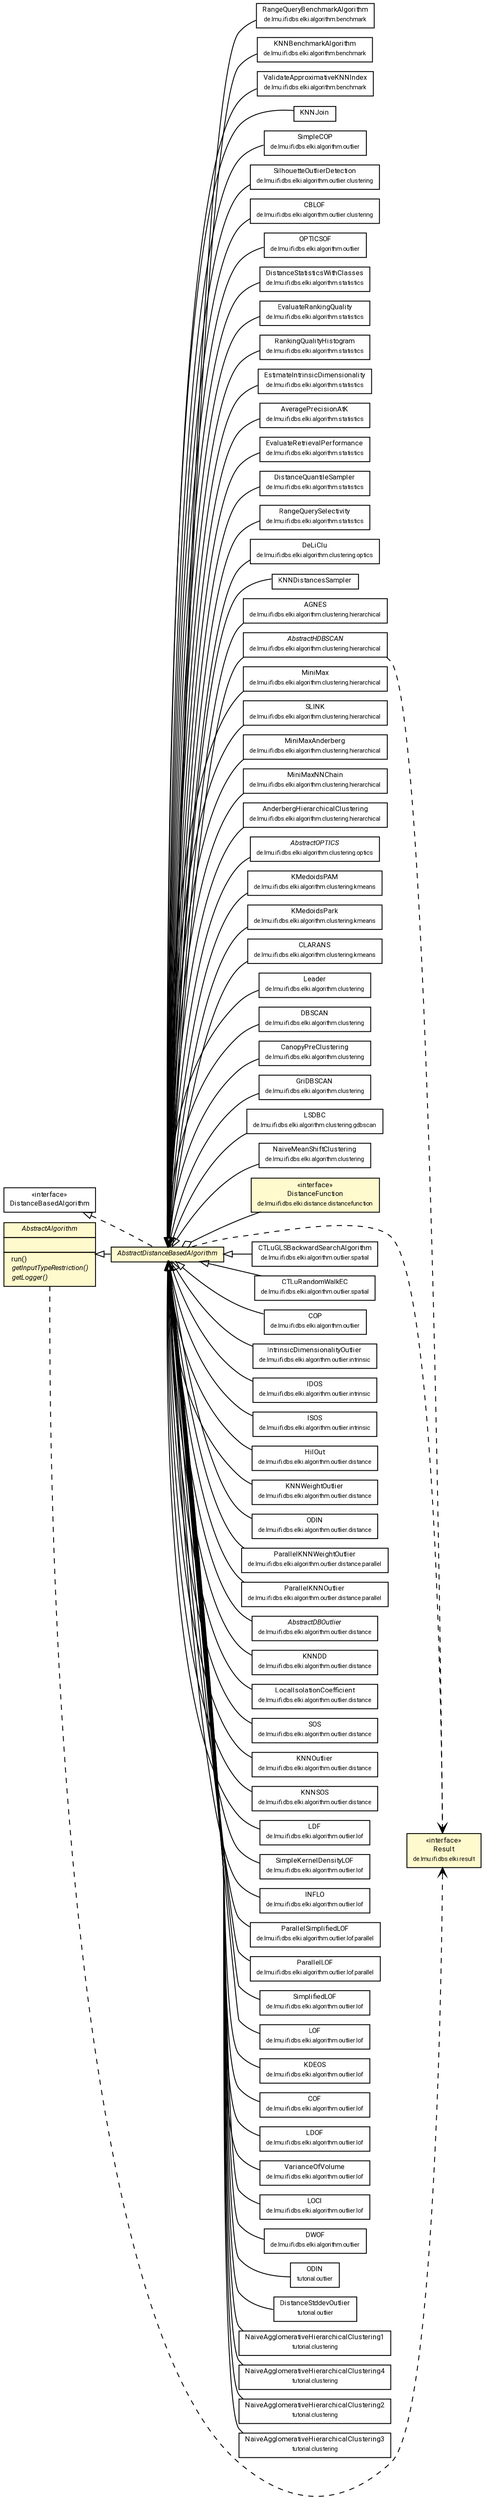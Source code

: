 #!/usr/local/bin/dot
#
# Class diagram 
# Generated by UMLGraph version R5_7_2-60-g0e99a6 (http://www.spinellis.gr/umlgraph/)
#

digraph G {
	graph [fontnames="svg"]
	edge [fontname="Roboto",fontsize=7,labelfontname="Roboto",labelfontsize=7,color="black"];
	node [fontname="Roboto",fontcolor="black",fontsize=8,shape=plaintext,margin=0,width=0,height=0];
	nodesep=0.15;
	ranksep=0.25;
	rankdir=LR;
	// de.lmu.ifi.dbs.elki.algorithm.benchmark.RangeQueryBenchmarkAlgorithm<O extends de.lmu.ifi.dbs.elki.data.NumberVector>
	c984177 [label=<<table title="de.lmu.ifi.dbs.elki.algorithm.benchmark.RangeQueryBenchmarkAlgorithm" border="0" cellborder="1" cellspacing="0" cellpadding="2" href="benchmark/RangeQueryBenchmarkAlgorithm.html" target="_parent">
		<tr><td><table border="0" cellspacing="0" cellpadding="1">
		<tr><td align="center" balign="center"> <font face="Roboto">RangeQueryBenchmarkAlgorithm</font> </td></tr>
		<tr><td align="center" balign="center"> <font face="Roboto" point-size="7.0">de.lmu.ifi.dbs.elki.algorithm.benchmark</font> </td></tr>
		</table></td></tr>
		</table>>, URL="benchmark/RangeQueryBenchmarkAlgorithm.html"];
	// de.lmu.ifi.dbs.elki.algorithm.benchmark.KNNBenchmarkAlgorithm<O>
	c984179 [label=<<table title="de.lmu.ifi.dbs.elki.algorithm.benchmark.KNNBenchmarkAlgorithm" border="0" cellborder="1" cellspacing="0" cellpadding="2" href="benchmark/KNNBenchmarkAlgorithm.html" target="_parent">
		<tr><td><table border="0" cellspacing="0" cellpadding="1">
		<tr><td align="center" balign="center"> <font face="Roboto">KNNBenchmarkAlgorithm</font> </td></tr>
		<tr><td align="center" balign="center"> <font face="Roboto" point-size="7.0">de.lmu.ifi.dbs.elki.algorithm.benchmark</font> </td></tr>
		</table></td></tr>
		</table>>, URL="benchmark/KNNBenchmarkAlgorithm.html"];
	// de.lmu.ifi.dbs.elki.algorithm.benchmark.ValidateApproximativeKNNIndex<O>
	c984181 [label=<<table title="de.lmu.ifi.dbs.elki.algorithm.benchmark.ValidateApproximativeKNNIndex" border="0" cellborder="1" cellspacing="0" cellpadding="2" href="benchmark/ValidateApproximativeKNNIndex.html" target="_parent">
		<tr><td><table border="0" cellspacing="0" cellpadding="1">
		<tr><td align="center" balign="center"> <font face="Roboto">ValidateApproximativeKNNIndex</font> </td></tr>
		<tr><td align="center" balign="center"> <font face="Roboto" point-size="7.0">de.lmu.ifi.dbs.elki.algorithm.benchmark</font> </td></tr>
		</table></td></tr>
		</table>>, URL="benchmark/ValidateApproximativeKNNIndex.html"];
	// de.lmu.ifi.dbs.elki.algorithm.KNNJoin<V extends de.lmu.ifi.dbs.elki.data.NumberVector, N extends de.lmu.ifi.dbs.elki.index.tree.spatial.SpatialNode<N, E>, E extends de.lmu.ifi.dbs.elki.index.tree.spatial.SpatialEntry>
	c984183 [label=<<table title="de.lmu.ifi.dbs.elki.algorithm.KNNJoin" border="0" cellborder="1" cellspacing="0" cellpadding="2" href="KNNJoin.html" target="_parent">
		<tr><td><table border="0" cellspacing="0" cellpadding="1">
		<tr><td align="center" balign="center"> <font face="Roboto">KNNJoin</font> </td></tr>
		</table></td></tr>
		</table>>, URL="KNNJoin.html"];
	// de.lmu.ifi.dbs.elki.algorithm.outlier.SimpleCOP<V extends de.lmu.ifi.dbs.elki.data.NumberVector>
	c984186 [label=<<table title="de.lmu.ifi.dbs.elki.algorithm.outlier.SimpleCOP" border="0" cellborder="1" cellspacing="0" cellpadding="2" href="outlier/SimpleCOP.html" target="_parent">
		<tr><td><table border="0" cellspacing="0" cellpadding="1">
		<tr><td align="center" balign="center"> <font face="Roboto">SimpleCOP</font> </td></tr>
		<tr><td align="center" balign="center"> <font face="Roboto" point-size="7.0">de.lmu.ifi.dbs.elki.algorithm.outlier</font> </td></tr>
		</table></td></tr>
		</table>>, URL="outlier/SimpleCOP.html"];
	// de.lmu.ifi.dbs.elki.algorithm.outlier.clustering.SilhouetteOutlierDetection<O>
	c984190 [label=<<table title="de.lmu.ifi.dbs.elki.algorithm.outlier.clustering.SilhouetteOutlierDetection" border="0" cellborder="1" cellspacing="0" cellpadding="2" href="outlier/clustering/SilhouetteOutlierDetection.html" target="_parent">
		<tr><td><table border="0" cellspacing="0" cellpadding="1">
		<tr><td align="center" balign="center"> <font face="Roboto">SilhouetteOutlierDetection</font> </td></tr>
		<tr><td align="center" balign="center"> <font face="Roboto" point-size="7.0">de.lmu.ifi.dbs.elki.algorithm.outlier.clustering</font> </td></tr>
		</table></td></tr>
		</table>>, URL="outlier/clustering/SilhouetteOutlierDetection.html"];
	// de.lmu.ifi.dbs.elki.algorithm.outlier.clustering.CBLOF<O extends de.lmu.ifi.dbs.elki.data.NumberVector>
	c984192 [label=<<table title="de.lmu.ifi.dbs.elki.algorithm.outlier.clustering.CBLOF" border="0" cellborder="1" cellspacing="0" cellpadding="2" href="outlier/clustering/CBLOF.html" target="_parent">
		<tr><td><table border="0" cellspacing="0" cellpadding="1">
		<tr><td align="center" balign="center"> <font face="Roboto">CBLOF</font> </td></tr>
		<tr><td align="center" balign="center"> <font face="Roboto" point-size="7.0">de.lmu.ifi.dbs.elki.algorithm.outlier.clustering</font> </td></tr>
		</table></td></tr>
		</table>>, URL="outlier/clustering/CBLOF.html"];
	// de.lmu.ifi.dbs.elki.algorithm.outlier.OPTICSOF<O>
	c984198 [label=<<table title="de.lmu.ifi.dbs.elki.algorithm.outlier.OPTICSOF" border="0" cellborder="1" cellspacing="0" cellpadding="2" href="outlier/OPTICSOF.html" target="_parent">
		<tr><td><table border="0" cellspacing="0" cellpadding="1">
		<tr><td align="center" balign="center"> <font face="Roboto">OPTICSOF</font> </td></tr>
		<tr><td align="center" balign="center"> <font face="Roboto" point-size="7.0">de.lmu.ifi.dbs.elki.algorithm.outlier</font> </td></tr>
		</table></td></tr>
		</table>>, URL="outlier/OPTICSOF.html"];
	// de.lmu.ifi.dbs.elki.algorithm.statistics.DistanceStatisticsWithClasses<O>
	c984200 [label=<<table title="de.lmu.ifi.dbs.elki.algorithm.statistics.DistanceStatisticsWithClasses" border="0" cellborder="1" cellspacing="0" cellpadding="2" href="statistics/DistanceStatisticsWithClasses.html" target="_parent">
		<tr><td><table border="0" cellspacing="0" cellpadding="1">
		<tr><td align="center" balign="center"> <font face="Roboto">DistanceStatisticsWithClasses</font> </td></tr>
		<tr><td align="center" balign="center"> <font face="Roboto" point-size="7.0">de.lmu.ifi.dbs.elki.algorithm.statistics</font> </td></tr>
		</table></td></tr>
		</table>>, URL="statistics/DistanceStatisticsWithClasses.html"];
	// de.lmu.ifi.dbs.elki.algorithm.statistics.EvaluateRankingQuality<V extends de.lmu.ifi.dbs.elki.data.NumberVector>
	c984203 [label=<<table title="de.lmu.ifi.dbs.elki.algorithm.statistics.EvaluateRankingQuality" border="0" cellborder="1" cellspacing="0" cellpadding="2" href="statistics/EvaluateRankingQuality.html" target="_parent">
		<tr><td><table border="0" cellspacing="0" cellpadding="1">
		<tr><td align="center" balign="center"> <font face="Roboto">EvaluateRankingQuality</font> </td></tr>
		<tr><td align="center" balign="center"> <font face="Roboto" point-size="7.0">de.lmu.ifi.dbs.elki.algorithm.statistics</font> </td></tr>
		</table></td></tr>
		</table>>, URL="statistics/EvaluateRankingQuality.html"];
	// de.lmu.ifi.dbs.elki.algorithm.statistics.RankingQualityHistogram<O>
	c984205 [label=<<table title="de.lmu.ifi.dbs.elki.algorithm.statistics.RankingQualityHistogram" border="0" cellborder="1" cellspacing="0" cellpadding="2" href="statistics/RankingQualityHistogram.html" target="_parent">
		<tr><td><table border="0" cellspacing="0" cellpadding="1">
		<tr><td align="center" balign="center"> <font face="Roboto">RankingQualityHistogram</font> </td></tr>
		<tr><td align="center" balign="center"> <font face="Roboto" point-size="7.0">de.lmu.ifi.dbs.elki.algorithm.statistics</font> </td></tr>
		</table></td></tr>
		</table>>, URL="statistics/RankingQualityHistogram.html"];
	// de.lmu.ifi.dbs.elki.algorithm.statistics.EstimateIntrinsicDimensionality<O>
	c984209 [label=<<table title="de.lmu.ifi.dbs.elki.algorithm.statistics.EstimateIntrinsicDimensionality" border="0" cellborder="1" cellspacing="0" cellpadding="2" href="statistics/EstimateIntrinsicDimensionality.html" target="_parent">
		<tr><td><table border="0" cellspacing="0" cellpadding="1">
		<tr><td align="center" balign="center"> <font face="Roboto">EstimateIntrinsicDimensionality</font> </td></tr>
		<tr><td align="center" balign="center"> <font face="Roboto" point-size="7.0">de.lmu.ifi.dbs.elki.algorithm.statistics</font> </td></tr>
		</table></td></tr>
		</table>>, URL="statistics/EstimateIntrinsicDimensionality.html"];
	// de.lmu.ifi.dbs.elki.algorithm.statistics.AveragePrecisionAtK<O>
	c984211 [label=<<table title="de.lmu.ifi.dbs.elki.algorithm.statistics.AveragePrecisionAtK" border="0" cellborder="1" cellspacing="0" cellpadding="2" href="statistics/AveragePrecisionAtK.html" target="_parent">
		<tr><td><table border="0" cellspacing="0" cellpadding="1">
		<tr><td align="center" balign="center"> <font face="Roboto">AveragePrecisionAtK</font> </td></tr>
		<tr><td align="center" balign="center"> <font face="Roboto" point-size="7.0">de.lmu.ifi.dbs.elki.algorithm.statistics</font> </td></tr>
		</table></td></tr>
		</table>>, URL="statistics/AveragePrecisionAtK.html"];
	// de.lmu.ifi.dbs.elki.algorithm.statistics.EvaluateRetrievalPerformance<O>
	c984215 [label=<<table title="de.lmu.ifi.dbs.elki.algorithm.statistics.EvaluateRetrievalPerformance" border="0" cellborder="1" cellspacing="0" cellpadding="2" href="statistics/EvaluateRetrievalPerformance.html" target="_parent">
		<tr><td><table border="0" cellspacing="0" cellpadding="1">
		<tr><td align="center" balign="center"> <font face="Roboto">EvaluateRetrievalPerformance</font> </td></tr>
		<tr><td align="center" balign="center"> <font face="Roboto" point-size="7.0">de.lmu.ifi.dbs.elki.algorithm.statistics</font> </td></tr>
		</table></td></tr>
		</table>>, URL="statistics/EvaluateRetrievalPerformance.html"];
	// de.lmu.ifi.dbs.elki.algorithm.statistics.DistanceQuantileSampler<O>
	c984219 [label=<<table title="de.lmu.ifi.dbs.elki.algorithm.statistics.DistanceQuantileSampler" border="0" cellborder="1" cellspacing="0" cellpadding="2" href="statistics/DistanceQuantileSampler.html" target="_parent">
		<tr><td><table border="0" cellspacing="0" cellpadding="1">
		<tr><td align="center" balign="center"> <font face="Roboto">DistanceQuantileSampler</font> </td></tr>
		<tr><td align="center" balign="center"> <font face="Roboto" point-size="7.0">de.lmu.ifi.dbs.elki.algorithm.statistics</font> </td></tr>
		</table></td></tr>
		</table>>, URL="statistics/DistanceQuantileSampler.html"];
	// de.lmu.ifi.dbs.elki.algorithm.statistics.RangeQuerySelectivity<V extends de.lmu.ifi.dbs.elki.data.NumberVector>
	c984221 [label=<<table title="de.lmu.ifi.dbs.elki.algorithm.statistics.RangeQuerySelectivity" border="0" cellborder="1" cellspacing="0" cellpadding="2" href="statistics/RangeQuerySelectivity.html" target="_parent">
		<tr><td><table border="0" cellspacing="0" cellpadding="1">
		<tr><td align="center" balign="center"> <font face="Roboto">RangeQuerySelectivity</font> </td></tr>
		<tr><td align="center" balign="center"> <font face="Roboto" point-size="7.0">de.lmu.ifi.dbs.elki.algorithm.statistics</font> </td></tr>
		</table></td></tr>
		</table>>, URL="statistics/RangeQuerySelectivity.html"];
	// de.lmu.ifi.dbs.elki.algorithm.clustering.optics.DeLiClu<V extends de.lmu.ifi.dbs.elki.data.NumberVector>
	c984229 [label=<<table title="de.lmu.ifi.dbs.elki.algorithm.clustering.optics.DeLiClu" border="0" cellborder="1" cellspacing="0" cellpadding="2" href="clustering/optics/DeLiClu.html" target="_parent">
		<tr><td><table border="0" cellspacing="0" cellpadding="1">
		<tr><td align="center" balign="center"> <font face="Roboto">DeLiClu</font> </td></tr>
		<tr><td align="center" balign="center"> <font face="Roboto" point-size="7.0">de.lmu.ifi.dbs.elki.algorithm.clustering.optics</font> </td></tr>
		</table></td></tr>
		</table>>, URL="clustering/optics/DeLiClu.html"];
	// de.lmu.ifi.dbs.elki.algorithm.KNNDistancesSampler<O>
	c984237 [label=<<table title="de.lmu.ifi.dbs.elki.algorithm.KNNDistancesSampler" border="0" cellborder="1" cellspacing="0" cellpadding="2" href="KNNDistancesSampler.html" target="_parent">
		<tr><td><table border="0" cellspacing="0" cellpadding="1">
		<tr><td align="center" balign="center"> <font face="Roboto">KNNDistancesSampler</font> </td></tr>
		</table></td></tr>
		</table>>, URL="KNNDistancesSampler.html"];
	// de.lmu.ifi.dbs.elki.algorithm.clustering.hierarchical.AGNES<O>
	c984688 [label=<<table title="de.lmu.ifi.dbs.elki.algorithm.clustering.hierarchical.AGNES" border="0" cellborder="1" cellspacing="0" cellpadding="2" href="clustering/hierarchical/AGNES.html" target="_parent">
		<tr><td><table border="0" cellspacing="0" cellpadding="1">
		<tr><td align="center" balign="center"> <font face="Roboto">AGNES</font> </td></tr>
		<tr><td align="center" balign="center"> <font face="Roboto" point-size="7.0">de.lmu.ifi.dbs.elki.algorithm.clustering.hierarchical</font> </td></tr>
		</table></td></tr>
		</table>>, URL="clustering/hierarchical/AGNES.html"];
	// de.lmu.ifi.dbs.elki.algorithm.clustering.hierarchical.AbstractHDBSCAN<O, R extends de.lmu.ifi.dbs.elki.result.Result>
	c984719 [label=<<table title="de.lmu.ifi.dbs.elki.algorithm.clustering.hierarchical.AbstractHDBSCAN" border="0" cellborder="1" cellspacing="0" cellpadding="2" href="clustering/hierarchical/AbstractHDBSCAN.html" target="_parent">
		<tr><td><table border="0" cellspacing="0" cellpadding="1">
		<tr><td align="center" balign="center"> <font face="Roboto"><i>AbstractHDBSCAN</i></font> </td></tr>
		<tr><td align="center" balign="center"> <font face="Roboto" point-size="7.0">de.lmu.ifi.dbs.elki.algorithm.clustering.hierarchical</font> </td></tr>
		</table></td></tr>
		</table>>, URL="clustering/hierarchical/AbstractHDBSCAN.html"];
	// de.lmu.ifi.dbs.elki.algorithm.clustering.hierarchical.MiniMax<O>
	c984725 [label=<<table title="de.lmu.ifi.dbs.elki.algorithm.clustering.hierarchical.MiniMax" border="0" cellborder="1" cellspacing="0" cellpadding="2" href="clustering/hierarchical/MiniMax.html" target="_parent">
		<tr><td><table border="0" cellspacing="0" cellpadding="1">
		<tr><td align="center" balign="center"> <font face="Roboto">MiniMax</font> </td></tr>
		<tr><td align="center" balign="center"> <font face="Roboto" point-size="7.0">de.lmu.ifi.dbs.elki.algorithm.clustering.hierarchical</font> </td></tr>
		</table></td></tr>
		</table>>, URL="clustering/hierarchical/MiniMax.html"];
	// de.lmu.ifi.dbs.elki.algorithm.clustering.hierarchical.SLINK<O>
	c984727 [label=<<table title="de.lmu.ifi.dbs.elki.algorithm.clustering.hierarchical.SLINK" border="0" cellborder="1" cellspacing="0" cellpadding="2" href="clustering/hierarchical/SLINK.html" target="_parent">
		<tr><td><table border="0" cellspacing="0" cellpadding="1">
		<tr><td align="center" balign="center"> <font face="Roboto">SLINK</font> </td></tr>
		<tr><td align="center" balign="center"> <font face="Roboto" point-size="7.0">de.lmu.ifi.dbs.elki.algorithm.clustering.hierarchical</font> </td></tr>
		</table></td></tr>
		</table>>, URL="clustering/hierarchical/SLINK.html"];
	// de.lmu.ifi.dbs.elki.algorithm.clustering.hierarchical.MiniMaxAnderberg<O>
	c984748 [label=<<table title="de.lmu.ifi.dbs.elki.algorithm.clustering.hierarchical.MiniMaxAnderberg" border="0" cellborder="1" cellspacing="0" cellpadding="2" href="clustering/hierarchical/MiniMaxAnderberg.html" target="_parent">
		<tr><td><table border="0" cellspacing="0" cellpadding="1">
		<tr><td align="center" balign="center"> <font face="Roboto">MiniMaxAnderberg</font> </td></tr>
		<tr><td align="center" balign="center"> <font face="Roboto" point-size="7.0">de.lmu.ifi.dbs.elki.algorithm.clustering.hierarchical</font> </td></tr>
		</table></td></tr>
		</table>>, URL="clustering/hierarchical/MiniMaxAnderberg.html"];
	// de.lmu.ifi.dbs.elki.algorithm.clustering.hierarchical.MiniMaxNNChain<O>
	c984750 [label=<<table title="de.lmu.ifi.dbs.elki.algorithm.clustering.hierarchical.MiniMaxNNChain" border="0" cellborder="1" cellspacing="0" cellpadding="2" href="clustering/hierarchical/MiniMaxNNChain.html" target="_parent">
		<tr><td><table border="0" cellspacing="0" cellpadding="1">
		<tr><td align="center" balign="center"> <font face="Roboto">MiniMaxNNChain</font> </td></tr>
		<tr><td align="center" balign="center"> <font face="Roboto" point-size="7.0">de.lmu.ifi.dbs.elki.algorithm.clustering.hierarchical</font> </td></tr>
		</table></td></tr>
		</table>>, URL="clustering/hierarchical/MiniMaxNNChain.html"];
	// de.lmu.ifi.dbs.elki.algorithm.clustering.hierarchical.AnderbergHierarchicalClustering<O>
	c984753 [label=<<table title="de.lmu.ifi.dbs.elki.algorithm.clustering.hierarchical.AnderbergHierarchicalClustering" border="0" cellborder="1" cellspacing="0" cellpadding="2" href="clustering/hierarchical/AnderbergHierarchicalClustering.html" target="_parent">
		<tr><td><table border="0" cellspacing="0" cellpadding="1">
		<tr><td align="center" balign="center"> <font face="Roboto">AnderbergHierarchicalClustering</font> </td></tr>
		<tr><td align="center" balign="center"> <font face="Roboto" point-size="7.0">de.lmu.ifi.dbs.elki.algorithm.clustering.hierarchical</font> </td></tr>
		</table></td></tr>
		</table>>, URL="clustering/hierarchical/AnderbergHierarchicalClustering.html"];
	// de.lmu.ifi.dbs.elki.algorithm.clustering.optics.AbstractOPTICS<O>
	c984811 [label=<<table title="de.lmu.ifi.dbs.elki.algorithm.clustering.optics.AbstractOPTICS" border="0" cellborder="1" cellspacing="0" cellpadding="2" href="clustering/optics/AbstractOPTICS.html" target="_parent">
		<tr><td><table border="0" cellspacing="0" cellpadding="1">
		<tr><td align="center" balign="center"> <font face="Roboto"><i>AbstractOPTICS</i></font> </td></tr>
		<tr><td align="center" balign="center"> <font face="Roboto" point-size="7.0">de.lmu.ifi.dbs.elki.algorithm.clustering.optics</font> </td></tr>
		</table></td></tr>
		</table>>, URL="clustering/optics/AbstractOPTICS.html"];
	// de.lmu.ifi.dbs.elki.algorithm.clustering.kmeans.KMedoidsPAM<V>
	c984907 [label=<<table title="de.lmu.ifi.dbs.elki.algorithm.clustering.kmeans.KMedoidsPAM" border="0" cellborder="1" cellspacing="0" cellpadding="2" href="clustering/kmeans/KMedoidsPAM.html" target="_parent">
		<tr><td><table border="0" cellspacing="0" cellpadding="1">
		<tr><td align="center" balign="center"> <font face="Roboto">KMedoidsPAM</font> </td></tr>
		<tr><td align="center" balign="center"> <font face="Roboto" point-size="7.0">de.lmu.ifi.dbs.elki.algorithm.clustering.kmeans</font> </td></tr>
		</table></td></tr>
		</table>>, URL="clustering/kmeans/KMedoidsPAM.html"];
	// de.lmu.ifi.dbs.elki.algorithm.clustering.kmeans.KMedoidsPark<V>
	c984913 [label=<<table title="de.lmu.ifi.dbs.elki.algorithm.clustering.kmeans.KMedoidsPark" border="0" cellborder="1" cellspacing="0" cellpadding="2" href="clustering/kmeans/KMedoidsPark.html" target="_parent">
		<tr><td><table border="0" cellspacing="0" cellpadding="1">
		<tr><td align="center" balign="center"> <font face="Roboto">KMedoidsPark</font> </td></tr>
		<tr><td align="center" balign="center"> <font face="Roboto" point-size="7.0">de.lmu.ifi.dbs.elki.algorithm.clustering.kmeans</font> </td></tr>
		</table></td></tr>
		</table>>, URL="clustering/kmeans/KMedoidsPark.html"];
	// de.lmu.ifi.dbs.elki.algorithm.clustering.kmeans.CLARANS<V>
	c984931 [label=<<table title="de.lmu.ifi.dbs.elki.algorithm.clustering.kmeans.CLARANS" border="0" cellborder="1" cellspacing="0" cellpadding="2" href="clustering/kmeans/CLARANS.html" target="_parent">
		<tr><td><table border="0" cellspacing="0" cellpadding="1">
		<tr><td align="center" balign="center"> <font face="Roboto">CLARANS</font> </td></tr>
		<tr><td align="center" balign="center"> <font face="Roboto" point-size="7.0">de.lmu.ifi.dbs.elki.algorithm.clustering.kmeans</font> </td></tr>
		</table></td></tr>
		</table>>, URL="clustering/kmeans/CLARANS.html"];
	// de.lmu.ifi.dbs.elki.algorithm.clustering.Leader<O>
	c984939 [label=<<table title="de.lmu.ifi.dbs.elki.algorithm.clustering.Leader" border="0" cellborder="1" cellspacing="0" cellpadding="2" href="clustering/Leader.html" target="_parent">
		<tr><td><table border="0" cellspacing="0" cellpadding="1">
		<tr><td align="center" balign="center"> <font face="Roboto">Leader</font> </td></tr>
		<tr><td align="center" balign="center"> <font face="Roboto" point-size="7.0">de.lmu.ifi.dbs.elki.algorithm.clustering</font> </td></tr>
		</table></td></tr>
		</table>>, URL="clustering/Leader.html"];
	// de.lmu.ifi.dbs.elki.algorithm.clustering.DBSCAN<O>
	c984953 [label=<<table title="de.lmu.ifi.dbs.elki.algorithm.clustering.DBSCAN" border="0" cellborder="1" cellspacing="0" cellpadding="2" href="clustering/DBSCAN.html" target="_parent">
		<tr><td><table border="0" cellspacing="0" cellpadding="1">
		<tr><td align="center" balign="center"> <font face="Roboto">DBSCAN</font> </td></tr>
		<tr><td align="center" balign="center"> <font face="Roboto" point-size="7.0">de.lmu.ifi.dbs.elki.algorithm.clustering</font> </td></tr>
		</table></td></tr>
		</table>>, URL="clustering/DBSCAN.html"];
	// de.lmu.ifi.dbs.elki.algorithm.clustering.CanopyPreClustering<O>
	c984955 [label=<<table title="de.lmu.ifi.dbs.elki.algorithm.clustering.CanopyPreClustering" border="0" cellborder="1" cellspacing="0" cellpadding="2" href="clustering/CanopyPreClustering.html" target="_parent">
		<tr><td><table border="0" cellspacing="0" cellpadding="1">
		<tr><td align="center" balign="center"> <font face="Roboto">CanopyPreClustering</font> </td></tr>
		<tr><td align="center" balign="center"> <font face="Roboto" point-size="7.0">de.lmu.ifi.dbs.elki.algorithm.clustering</font> </td></tr>
		</table></td></tr>
		</table>>, URL="clustering/CanopyPreClustering.html"];
	// de.lmu.ifi.dbs.elki.algorithm.clustering.GriDBSCAN<V extends de.lmu.ifi.dbs.elki.data.NumberVector>
	c984961 [label=<<table title="de.lmu.ifi.dbs.elki.algorithm.clustering.GriDBSCAN" border="0" cellborder="1" cellspacing="0" cellpadding="2" href="clustering/GriDBSCAN.html" target="_parent">
		<tr><td><table border="0" cellspacing="0" cellpadding="1">
		<tr><td align="center" balign="center"> <font face="Roboto">GriDBSCAN</font> </td></tr>
		<tr><td align="center" balign="center"> <font face="Roboto" point-size="7.0">de.lmu.ifi.dbs.elki.algorithm.clustering</font> </td></tr>
		</table></td></tr>
		</table>>, URL="clustering/GriDBSCAN.html"];
	// de.lmu.ifi.dbs.elki.algorithm.clustering.gdbscan.LSDBC<O extends de.lmu.ifi.dbs.elki.data.NumberVector>
	c985002 [label=<<table title="de.lmu.ifi.dbs.elki.algorithm.clustering.gdbscan.LSDBC" border="0" cellborder="1" cellspacing="0" cellpadding="2" href="clustering/gdbscan/LSDBC.html" target="_parent">
		<tr><td><table border="0" cellspacing="0" cellpadding="1">
		<tr><td align="center" balign="center"> <font face="Roboto">LSDBC</font> </td></tr>
		<tr><td align="center" balign="center"> <font face="Roboto" point-size="7.0">de.lmu.ifi.dbs.elki.algorithm.clustering.gdbscan</font> </td></tr>
		</table></td></tr>
		</table>>, URL="clustering/gdbscan/LSDBC.html"];
	// de.lmu.ifi.dbs.elki.algorithm.clustering.NaiveMeanShiftClustering<V extends de.lmu.ifi.dbs.elki.data.NumberVector>
	c985041 [label=<<table title="de.lmu.ifi.dbs.elki.algorithm.clustering.NaiveMeanShiftClustering" border="0" cellborder="1" cellspacing="0" cellpadding="2" href="clustering/NaiveMeanShiftClustering.html" target="_parent">
		<tr><td><table border="0" cellspacing="0" cellpadding="1">
		<tr><td align="center" balign="center"> <font face="Roboto">NaiveMeanShiftClustering</font> </td></tr>
		<tr><td align="center" balign="center"> <font face="Roboto" point-size="7.0">de.lmu.ifi.dbs.elki.algorithm.clustering</font> </td></tr>
		</table></td></tr>
		</table>>, URL="clustering/NaiveMeanShiftClustering.html"];
	// de.lmu.ifi.dbs.elki.algorithm.AbstractDistanceBasedAlgorithm<O, R extends de.lmu.ifi.dbs.elki.result.Result>
	c985144 [label=<<table title="de.lmu.ifi.dbs.elki.algorithm.AbstractDistanceBasedAlgorithm" border="0" cellborder="1" cellspacing="0" cellpadding="2" bgcolor="lemonChiffon" href="AbstractDistanceBasedAlgorithm.html" target="_parent">
		<tr><td><table border="0" cellspacing="0" cellpadding="1">
		<tr><td align="center" balign="center"> <font face="Roboto"><i>AbstractDistanceBasedAlgorithm</i></font> </td></tr>
		</table></td></tr>
		</table>>, URL="AbstractDistanceBasedAlgorithm.html"];
	// de.lmu.ifi.dbs.elki.distance.distancefunction.DistanceFunction<O>
	c985157 [label=<<table title="de.lmu.ifi.dbs.elki.distance.distancefunction.DistanceFunction" border="0" cellborder="1" cellspacing="0" cellpadding="2" bgcolor="LemonChiffon" href="../distance/distancefunction/DistanceFunction.html" target="_parent">
		<tr><td><table border="0" cellspacing="0" cellpadding="1">
		<tr><td align="center" balign="center"> &#171;interface&#187; </td></tr>
		<tr><td align="center" balign="center"> <font face="Roboto">DistanceFunction</font> </td></tr>
		<tr><td align="center" balign="center"> <font face="Roboto" point-size="7.0">de.lmu.ifi.dbs.elki.distance.distancefunction</font> </td></tr>
		</table></td></tr>
		</table>>, URL="../distance/distancefunction/DistanceFunction.html"];
	// de.lmu.ifi.dbs.elki.result.Result
	c985171 [label=<<table title="de.lmu.ifi.dbs.elki.result.Result" border="0" cellborder="1" cellspacing="0" cellpadding="2" bgcolor="LemonChiffon" href="../result/Result.html" target="_parent">
		<tr><td><table border="0" cellspacing="0" cellpadding="1">
		<tr><td align="center" balign="center"> &#171;interface&#187; </td></tr>
		<tr><td align="center" balign="center"> <font face="Roboto">Result</font> </td></tr>
		<tr><td align="center" balign="center"> <font face="Roboto" point-size="7.0">de.lmu.ifi.dbs.elki.result</font> </td></tr>
		</table></td></tr>
		</table>>, URL="../result/Result.html"];
	// de.lmu.ifi.dbs.elki.algorithm.AbstractAlgorithm<R extends de.lmu.ifi.dbs.elki.result.Result>
	c985241 [label=<<table title="de.lmu.ifi.dbs.elki.algorithm.AbstractAlgorithm" border="0" cellborder="1" cellspacing="0" cellpadding="2" bgcolor="LemonChiffon" href="AbstractAlgorithm.html" target="_parent">
		<tr><td><table border="0" cellspacing="0" cellpadding="1">
		<tr><td align="center" balign="center"> <font face="Roboto"><i>AbstractAlgorithm</i></font> </td></tr>
		</table></td></tr>
		<tr><td><table border="0" cellspacing="0" cellpadding="1">
		<tr><td align="left" balign="left">  </td></tr>
		</table></td></tr>
		<tr><td><table border="0" cellspacing="0" cellpadding="1">
		<tr><td align="left" balign="left">  run() </td></tr>
		<tr><td align="left" balign="left"> <i> getInputTypeRestriction()</i> </td></tr>
		<tr><td align="left" balign="left"> <i> getLogger()</i> </td></tr>
		</table></td></tr>
		</table>>, URL="AbstractAlgorithm.html"];
	// de.lmu.ifi.dbs.elki.algorithm.DistanceBasedAlgorithm<O>
	c985242 [label=<<table title="de.lmu.ifi.dbs.elki.algorithm.DistanceBasedAlgorithm" border="0" cellborder="1" cellspacing="0" cellpadding="2" href="DistanceBasedAlgorithm.html" target="_parent">
		<tr><td><table border="0" cellspacing="0" cellpadding="1">
		<tr><td align="center" balign="center"> &#171;interface&#187; </td></tr>
		<tr><td align="center" balign="center"> <font face="Roboto">DistanceBasedAlgorithm</font> </td></tr>
		</table></td></tr>
		</table>>, URL="DistanceBasedAlgorithm.html"];
	// de.lmu.ifi.dbs.elki.algorithm.outlier.spatial.CTLuGLSBackwardSearchAlgorithm<V extends de.lmu.ifi.dbs.elki.data.NumberVector>
	c987005 [label=<<table title="de.lmu.ifi.dbs.elki.algorithm.outlier.spatial.CTLuGLSBackwardSearchAlgorithm" border="0" cellborder="1" cellspacing="0" cellpadding="2" href="outlier/spatial/CTLuGLSBackwardSearchAlgorithm.html" target="_parent">
		<tr><td><table border="0" cellspacing="0" cellpadding="1">
		<tr><td align="center" balign="center"> <font face="Roboto">CTLuGLSBackwardSearchAlgorithm</font> </td></tr>
		<tr><td align="center" balign="center"> <font face="Roboto" point-size="7.0">de.lmu.ifi.dbs.elki.algorithm.outlier.spatial</font> </td></tr>
		</table></td></tr>
		</table>>, URL="outlier/spatial/CTLuGLSBackwardSearchAlgorithm.html"];
	// de.lmu.ifi.dbs.elki.algorithm.outlier.spatial.CTLuRandomWalkEC<P>
	c987017 [label=<<table title="de.lmu.ifi.dbs.elki.algorithm.outlier.spatial.CTLuRandomWalkEC" border="0" cellborder="1" cellspacing="0" cellpadding="2" href="outlier/spatial/CTLuRandomWalkEC.html" target="_parent">
		<tr><td><table border="0" cellspacing="0" cellpadding="1">
		<tr><td align="center" balign="center"> <font face="Roboto">CTLuRandomWalkEC</font> </td></tr>
		<tr><td align="center" balign="center"> <font face="Roboto" point-size="7.0">de.lmu.ifi.dbs.elki.algorithm.outlier.spatial</font> </td></tr>
		</table></td></tr>
		</table>>, URL="outlier/spatial/CTLuRandomWalkEC.html"];
	// de.lmu.ifi.dbs.elki.algorithm.outlier.COP<V extends de.lmu.ifi.dbs.elki.data.NumberVector>
	c987023 [label=<<table title="de.lmu.ifi.dbs.elki.algorithm.outlier.COP" border="0" cellborder="1" cellspacing="0" cellpadding="2" href="outlier/COP.html" target="_parent">
		<tr><td><table border="0" cellspacing="0" cellpadding="1">
		<tr><td align="center" balign="center"> <font face="Roboto">COP</font> </td></tr>
		<tr><td align="center" balign="center"> <font face="Roboto" point-size="7.0">de.lmu.ifi.dbs.elki.algorithm.outlier</font> </td></tr>
		</table></td></tr>
		</table>>, URL="outlier/COP.html"];
	// de.lmu.ifi.dbs.elki.algorithm.outlier.intrinsic.IntrinsicDimensionalityOutlier<O>
	c987027 [label=<<table title="de.lmu.ifi.dbs.elki.algorithm.outlier.intrinsic.IntrinsicDimensionalityOutlier" border="0" cellborder="1" cellspacing="0" cellpadding="2" href="outlier/intrinsic/IntrinsicDimensionalityOutlier.html" target="_parent">
		<tr><td><table border="0" cellspacing="0" cellpadding="1">
		<tr><td align="center" balign="center"> <font face="Roboto">IntrinsicDimensionalityOutlier</font> </td></tr>
		<tr><td align="center" balign="center"> <font face="Roboto" point-size="7.0">de.lmu.ifi.dbs.elki.algorithm.outlier.intrinsic</font> </td></tr>
		</table></td></tr>
		</table>>, URL="outlier/intrinsic/IntrinsicDimensionalityOutlier.html"];
	// de.lmu.ifi.dbs.elki.algorithm.outlier.intrinsic.IDOS<O>
	c987029 [label=<<table title="de.lmu.ifi.dbs.elki.algorithm.outlier.intrinsic.IDOS" border="0" cellborder="1" cellspacing="0" cellpadding="2" href="outlier/intrinsic/IDOS.html" target="_parent">
		<tr><td><table border="0" cellspacing="0" cellpadding="1">
		<tr><td align="center" balign="center"> <font face="Roboto">IDOS</font> </td></tr>
		<tr><td align="center" balign="center"> <font face="Roboto" point-size="7.0">de.lmu.ifi.dbs.elki.algorithm.outlier.intrinsic</font> </td></tr>
		</table></td></tr>
		</table>>, URL="outlier/intrinsic/IDOS.html"];
	// de.lmu.ifi.dbs.elki.algorithm.outlier.intrinsic.ISOS<O>
	c987031 [label=<<table title="de.lmu.ifi.dbs.elki.algorithm.outlier.intrinsic.ISOS" border="0" cellborder="1" cellspacing="0" cellpadding="2" href="outlier/intrinsic/ISOS.html" target="_parent">
		<tr><td><table border="0" cellspacing="0" cellpadding="1">
		<tr><td align="center" balign="center"> <font face="Roboto">ISOS</font> </td></tr>
		<tr><td align="center" balign="center"> <font face="Roboto" point-size="7.0">de.lmu.ifi.dbs.elki.algorithm.outlier.intrinsic</font> </td></tr>
		</table></td></tr>
		</table>>, URL="outlier/intrinsic/ISOS.html"];
	// de.lmu.ifi.dbs.elki.algorithm.outlier.distance.HilOut<O extends de.lmu.ifi.dbs.elki.data.NumberVector>
	c987033 [label=<<table title="de.lmu.ifi.dbs.elki.algorithm.outlier.distance.HilOut" border="0" cellborder="1" cellspacing="0" cellpadding="2" href="outlier/distance/HilOut.html" target="_parent">
		<tr><td><table border="0" cellspacing="0" cellpadding="1">
		<tr><td align="center" balign="center"> <font face="Roboto">HilOut</font> </td></tr>
		<tr><td align="center" balign="center"> <font face="Roboto" point-size="7.0">de.lmu.ifi.dbs.elki.algorithm.outlier.distance</font> </td></tr>
		</table></td></tr>
		</table>>, URL="outlier/distance/HilOut.html"];
	// de.lmu.ifi.dbs.elki.algorithm.outlier.distance.KNNWeightOutlier<O>
	c987038 [label=<<table title="de.lmu.ifi.dbs.elki.algorithm.outlier.distance.KNNWeightOutlier" border="0" cellborder="1" cellspacing="0" cellpadding="2" href="outlier/distance/KNNWeightOutlier.html" target="_parent">
		<tr><td><table border="0" cellspacing="0" cellpadding="1">
		<tr><td align="center" balign="center"> <font face="Roboto">KNNWeightOutlier</font> </td></tr>
		<tr><td align="center" balign="center"> <font face="Roboto" point-size="7.0">de.lmu.ifi.dbs.elki.algorithm.outlier.distance</font> </td></tr>
		</table></td></tr>
		</table>>, URL="outlier/distance/KNNWeightOutlier.html"];
	// de.lmu.ifi.dbs.elki.algorithm.outlier.distance.ODIN<O>
	c987042 [label=<<table title="de.lmu.ifi.dbs.elki.algorithm.outlier.distance.ODIN" border="0" cellborder="1" cellspacing="0" cellpadding="2" href="outlier/distance/ODIN.html" target="_parent">
		<tr><td><table border="0" cellspacing="0" cellpadding="1">
		<tr><td align="center" balign="center"> <font face="Roboto">ODIN</font> </td></tr>
		<tr><td align="center" balign="center"> <font face="Roboto" point-size="7.0">de.lmu.ifi.dbs.elki.algorithm.outlier.distance</font> </td></tr>
		</table></td></tr>
		</table>>, URL="outlier/distance/ODIN.html"];
	// de.lmu.ifi.dbs.elki.algorithm.outlier.distance.parallel.ParallelKNNWeightOutlier<O>
	c987044 [label=<<table title="de.lmu.ifi.dbs.elki.algorithm.outlier.distance.parallel.ParallelKNNWeightOutlier" border="0" cellborder="1" cellspacing="0" cellpadding="2" href="outlier/distance/parallel/ParallelKNNWeightOutlier.html" target="_parent">
		<tr><td><table border="0" cellspacing="0" cellpadding="1">
		<tr><td align="center" balign="center"> <font face="Roboto">ParallelKNNWeightOutlier</font> </td></tr>
		<tr><td align="center" balign="center"> <font face="Roboto" point-size="7.0">de.lmu.ifi.dbs.elki.algorithm.outlier.distance.parallel</font> </td></tr>
		</table></td></tr>
		</table>>, URL="outlier/distance/parallel/ParallelKNNWeightOutlier.html"];
	// de.lmu.ifi.dbs.elki.algorithm.outlier.distance.parallel.ParallelKNNOutlier<O>
	c987046 [label=<<table title="de.lmu.ifi.dbs.elki.algorithm.outlier.distance.parallel.ParallelKNNOutlier" border="0" cellborder="1" cellspacing="0" cellpadding="2" href="outlier/distance/parallel/ParallelKNNOutlier.html" target="_parent">
		<tr><td><table border="0" cellspacing="0" cellpadding="1">
		<tr><td align="center" balign="center"> <font face="Roboto">ParallelKNNOutlier</font> </td></tr>
		<tr><td align="center" balign="center"> <font face="Roboto" point-size="7.0">de.lmu.ifi.dbs.elki.algorithm.outlier.distance.parallel</font> </td></tr>
		</table></td></tr>
		</table>>, URL="outlier/distance/parallel/ParallelKNNOutlier.html"];
	// de.lmu.ifi.dbs.elki.algorithm.outlier.distance.AbstractDBOutlier<O>
	c987050 [label=<<table title="de.lmu.ifi.dbs.elki.algorithm.outlier.distance.AbstractDBOutlier" border="0" cellborder="1" cellspacing="0" cellpadding="2" href="outlier/distance/AbstractDBOutlier.html" target="_parent">
		<tr><td><table border="0" cellspacing="0" cellpadding="1">
		<tr><td align="center" balign="center"> <font face="Roboto"><i>AbstractDBOutlier</i></font> </td></tr>
		<tr><td align="center" balign="center"> <font face="Roboto" point-size="7.0">de.lmu.ifi.dbs.elki.algorithm.outlier.distance</font> </td></tr>
		</table></td></tr>
		</table>>, URL="outlier/distance/AbstractDBOutlier.html"];
	// de.lmu.ifi.dbs.elki.algorithm.outlier.distance.KNNDD<O>
	c987052 [label=<<table title="de.lmu.ifi.dbs.elki.algorithm.outlier.distance.KNNDD" border="0" cellborder="1" cellspacing="0" cellpadding="2" href="outlier/distance/KNNDD.html" target="_parent">
		<tr><td><table border="0" cellspacing="0" cellpadding="1">
		<tr><td align="center" balign="center"> <font face="Roboto">KNNDD</font> </td></tr>
		<tr><td align="center" balign="center"> <font face="Roboto" point-size="7.0">de.lmu.ifi.dbs.elki.algorithm.outlier.distance</font> </td></tr>
		</table></td></tr>
		</table>>, URL="outlier/distance/KNNDD.html"];
	// de.lmu.ifi.dbs.elki.algorithm.outlier.distance.LocalIsolationCoefficient<O>
	c987056 [label=<<table title="de.lmu.ifi.dbs.elki.algorithm.outlier.distance.LocalIsolationCoefficient" border="0" cellborder="1" cellspacing="0" cellpadding="2" href="outlier/distance/LocalIsolationCoefficient.html" target="_parent">
		<tr><td><table border="0" cellspacing="0" cellpadding="1">
		<tr><td align="center" balign="center"> <font face="Roboto">LocalIsolationCoefficient</font> </td></tr>
		<tr><td align="center" balign="center"> <font face="Roboto" point-size="7.0">de.lmu.ifi.dbs.elki.algorithm.outlier.distance</font> </td></tr>
		</table></td></tr>
		</table>>, URL="outlier/distance/LocalIsolationCoefficient.html"];
	// de.lmu.ifi.dbs.elki.algorithm.outlier.distance.SOS<O>
	c987058 [label=<<table title="de.lmu.ifi.dbs.elki.algorithm.outlier.distance.SOS" border="0" cellborder="1" cellspacing="0" cellpadding="2" href="outlier/distance/SOS.html" target="_parent">
		<tr><td><table border="0" cellspacing="0" cellpadding="1">
		<tr><td align="center" balign="center"> <font face="Roboto">SOS</font> </td></tr>
		<tr><td align="center" balign="center"> <font face="Roboto" point-size="7.0">de.lmu.ifi.dbs.elki.algorithm.outlier.distance</font> </td></tr>
		</table></td></tr>
		</table>>, URL="outlier/distance/SOS.html"];
	// de.lmu.ifi.dbs.elki.algorithm.outlier.distance.KNNOutlier<O>
	c987062 [label=<<table title="de.lmu.ifi.dbs.elki.algorithm.outlier.distance.KNNOutlier" border="0" cellborder="1" cellspacing="0" cellpadding="2" href="outlier/distance/KNNOutlier.html" target="_parent">
		<tr><td><table border="0" cellspacing="0" cellpadding="1">
		<tr><td align="center" balign="center"> <font face="Roboto">KNNOutlier</font> </td></tr>
		<tr><td align="center" balign="center"> <font face="Roboto" point-size="7.0">de.lmu.ifi.dbs.elki.algorithm.outlier.distance</font> </td></tr>
		</table></td></tr>
		</table>>, URL="outlier/distance/KNNOutlier.html"];
	// de.lmu.ifi.dbs.elki.algorithm.outlier.distance.KNNSOS<O>
	c987064 [label=<<table title="de.lmu.ifi.dbs.elki.algorithm.outlier.distance.KNNSOS" border="0" cellborder="1" cellspacing="0" cellpadding="2" href="outlier/distance/KNNSOS.html" target="_parent">
		<tr><td><table border="0" cellspacing="0" cellpadding="1">
		<tr><td align="center" balign="center"> <font face="Roboto">KNNSOS</font> </td></tr>
		<tr><td align="center" balign="center"> <font face="Roboto" point-size="7.0">de.lmu.ifi.dbs.elki.algorithm.outlier.distance</font> </td></tr>
		</table></td></tr>
		</table>>, URL="outlier/distance/KNNSOS.html"];
	// de.lmu.ifi.dbs.elki.algorithm.outlier.lof.LDF<O extends de.lmu.ifi.dbs.elki.data.NumberVector>
	c987100 [label=<<table title="de.lmu.ifi.dbs.elki.algorithm.outlier.lof.LDF" border="0" cellborder="1" cellspacing="0" cellpadding="2" href="outlier/lof/LDF.html" target="_parent">
		<tr><td><table border="0" cellspacing="0" cellpadding="1">
		<tr><td align="center" balign="center"> <font face="Roboto">LDF</font> </td></tr>
		<tr><td align="center" balign="center"> <font face="Roboto" point-size="7.0">de.lmu.ifi.dbs.elki.algorithm.outlier.lof</font> </td></tr>
		</table></td></tr>
		</table>>, URL="outlier/lof/LDF.html"];
	// de.lmu.ifi.dbs.elki.algorithm.outlier.lof.SimpleKernelDensityLOF<O extends de.lmu.ifi.dbs.elki.data.NumberVector>
	c987102 [label=<<table title="de.lmu.ifi.dbs.elki.algorithm.outlier.lof.SimpleKernelDensityLOF" border="0" cellborder="1" cellspacing="0" cellpadding="2" href="outlier/lof/SimpleKernelDensityLOF.html" target="_parent">
		<tr><td><table border="0" cellspacing="0" cellpadding="1">
		<tr><td align="center" balign="center"> <font face="Roboto">SimpleKernelDensityLOF</font> </td></tr>
		<tr><td align="center" balign="center"> <font face="Roboto" point-size="7.0">de.lmu.ifi.dbs.elki.algorithm.outlier.lof</font> </td></tr>
		</table></td></tr>
		</table>>, URL="outlier/lof/SimpleKernelDensityLOF.html"];
	// de.lmu.ifi.dbs.elki.algorithm.outlier.lof.INFLO<O>
	c987104 [label=<<table title="de.lmu.ifi.dbs.elki.algorithm.outlier.lof.INFLO" border="0" cellborder="1" cellspacing="0" cellpadding="2" href="outlier/lof/INFLO.html" target="_parent">
		<tr><td><table border="0" cellspacing="0" cellpadding="1">
		<tr><td align="center" balign="center"> <font face="Roboto">INFLO</font> </td></tr>
		<tr><td align="center" balign="center"> <font face="Roboto" point-size="7.0">de.lmu.ifi.dbs.elki.algorithm.outlier.lof</font> </td></tr>
		</table></td></tr>
		</table>>, URL="outlier/lof/INFLO.html"];
	// de.lmu.ifi.dbs.elki.algorithm.outlier.lof.parallel.ParallelSimplifiedLOF<O>
	c987112 [label=<<table title="de.lmu.ifi.dbs.elki.algorithm.outlier.lof.parallel.ParallelSimplifiedLOF" border="0" cellborder="1" cellspacing="0" cellpadding="2" href="outlier/lof/parallel/ParallelSimplifiedLOF.html" target="_parent">
		<tr><td><table border="0" cellspacing="0" cellpadding="1">
		<tr><td align="center" balign="center"> <font face="Roboto">ParallelSimplifiedLOF</font> </td></tr>
		<tr><td align="center" balign="center"> <font face="Roboto" point-size="7.0">de.lmu.ifi.dbs.elki.algorithm.outlier.lof.parallel</font> </td></tr>
		</table></td></tr>
		</table>>, URL="outlier/lof/parallel/ParallelSimplifiedLOF.html"];
	// de.lmu.ifi.dbs.elki.algorithm.outlier.lof.parallel.ParallelLOF<O>
	c987114 [label=<<table title="de.lmu.ifi.dbs.elki.algorithm.outlier.lof.parallel.ParallelLOF" border="0" cellborder="1" cellspacing="0" cellpadding="2" href="outlier/lof/parallel/ParallelLOF.html" target="_parent">
		<tr><td><table border="0" cellspacing="0" cellpadding="1">
		<tr><td align="center" balign="center"> <font face="Roboto">ParallelLOF</font> </td></tr>
		<tr><td align="center" balign="center"> <font face="Roboto" point-size="7.0">de.lmu.ifi.dbs.elki.algorithm.outlier.lof.parallel</font> </td></tr>
		</table></td></tr>
		</table>>, URL="outlier/lof/parallel/ParallelLOF.html"];
	// de.lmu.ifi.dbs.elki.algorithm.outlier.lof.SimplifiedLOF<O>
	c987119 [label=<<table title="de.lmu.ifi.dbs.elki.algorithm.outlier.lof.SimplifiedLOF" border="0" cellborder="1" cellspacing="0" cellpadding="2" href="outlier/lof/SimplifiedLOF.html" target="_parent">
		<tr><td><table border="0" cellspacing="0" cellpadding="1">
		<tr><td align="center" balign="center"> <font face="Roboto">SimplifiedLOF</font> </td></tr>
		<tr><td align="center" balign="center"> <font face="Roboto" point-size="7.0">de.lmu.ifi.dbs.elki.algorithm.outlier.lof</font> </td></tr>
		</table></td></tr>
		</table>>, URL="outlier/lof/SimplifiedLOF.html"];
	// de.lmu.ifi.dbs.elki.algorithm.outlier.lof.LOF<O>
	c987121 [label=<<table title="de.lmu.ifi.dbs.elki.algorithm.outlier.lof.LOF" border="0" cellborder="1" cellspacing="0" cellpadding="2" href="outlier/lof/LOF.html" target="_parent">
		<tr><td><table border="0" cellspacing="0" cellpadding="1">
		<tr><td align="center" balign="center"> <font face="Roboto">LOF</font> </td></tr>
		<tr><td align="center" balign="center"> <font face="Roboto" point-size="7.0">de.lmu.ifi.dbs.elki.algorithm.outlier.lof</font> </td></tr>
		</table></td></tr>
		</table>>, URL="outlier/lof/LOF.html"];
	// de.lmu.ifi.dbs.elki.algorithm.outlier.lof.KDEOS<O>
	c987123 [label=<<table title="de.lmu.ifi.dbs.elki.algorithm.outlier.lof.KDEOS" border="0" cellborder="1" cellspacing="0" cellpadding="2" href="outlier/lof/KDEOS.html" target="_parent">
		<tr><td><table border="0" cellspacing="0" cellpadding="1">
		<tr><td align="center" balign="center"> <font face="Roboto">KDEOS</font> </td></tr>
		<tr><td align="center" balign="center"> <font face="Roboto" point-size="7.0">de.lmu.ifi.dbs.elki.algorithm.outlier.lof</font> </td></tr>
		</table></td></tr>
		</table>>, URL="outlier/lof/KDEOS.html"];
	// de.lmu.ifi.dbs.elki.algorithm.outlier.lof.COF<O>
	c987125 [label=<<table title="de.lmu.ifi.dbs.elki.algorithm.outlier.lof.COF" border="0" cellborder="1" cellspacing="0" cellpadding="2" href="outlier/lof/COF.html" target="_parent">
		<tr><td><table border="0" cellspacing="0" cellpadding="1">
		<tr><td align="center" balign="center"> <font face="Roboto">COF</font> </td></tr>
		<tr><td align="center" balign="center"> <font face="Roboto" point-size="7.0">de.lmu.ifi.dbs.elki.algorithm.outlier.lof</font> </td></tr>
		</table></td></tr>
		</table>>, URL="outlier/lof/COF.html"];
	// de.lmu.ifi.dbs.elki.algorithm.outlier.lof.LDOF<O>
	c987127 [label=<<table title="de.lmu.ifi.dbs.elki.algorithm.outlier.lof.LDOF" border="0" cellborder="1" cellspacing="0" cellpadding="2" href="outlier/lof/LDOF.html" target="_parent">
		<tr><td><table border="0" cellspacing="0" cellpadding="1">
		<tr><td align="center" balign="center"> <font face="Roboto">LDOF</font> </td></tr>
		<tr><td align="center" balign="center"> <font face="Roboto" point-size="7.0">de.lmu.ifi.dbs.elki.algorithm.outlier.lof</font> </td></tr>
		</table></td></tr>
		</table>>, URL="outlier/lof/LDOF.html"];
	// de.lmu.ifi.dbs.elki.algorithm.outlier.lof.VarianceOfVolume<O extends de.lmu.ifi.dbs.elki.data.spatial.SpatialComparable>
	c987132 [label=<<table title="de.lmu.ifi.dbs.elki.algorithm.outlier.lof.VarianceOfVolume" border="0" cellborder="1" cellspacing="0" cellpadding="2" href="outlier/lof/VarianceOfVolume.html" target="_parent">
		<tr><td><table border="0" cellspacing="0" cellpadding="1">
		<tr><td align="center" balign="center"> <font face="Roboto">VarianceOfVolume</font> </td></tr>
		<tr><td align="center" balign="center"> <font face="Roboto" point-size="7.0">de.lmu.ifi.dbs.elki.algorithm.outlier.lof</font> </td></tr>
		</table></td></tr>
		</table>>, URL="outlier/lof/VarianceOfVolume.html"];
	// de.lmu.ifi.dbs.elki.algorithm.outlier.lof.LOCI<O>
	c987136 [label=<<table title="de.lmu.ifi.dbs.elki.algorithm.outlier.lof.LOCI" border="0" cellborder="1" cellspacing="0" cellpadding="2" href="outlier/lof/LOCI.html" target="_parent">
		<tr><td><table border="0" cellspacing="0" cellpadding="1">
		<tr><td align="center" balign="center"> <font face="Roboto">LOCI</font> </td></tr>
		<tr><td align="center" balign="center"> <font face="Roboto" point-size="7.0">de.lmu.ifi.dbs.elki.algorithm.outlier.lof</font> </td></tr>
		</table></td></tr>
		</table>>, URL="outlier/lof/LOCI.html"];
	// de.lmu.ifi.dbs.elki.algorithm.outlier.DWOF<O>
	c987141 [label=<<table title="de.lmu.ifi.dbs.elki.algorithm.outlier.DWOF" border="0" cellborder="1" cellspacing="0" cellpadding="2" href="outlier/DWOF.html" target="_parent">
		<tr><td><table border="0" cellspacing="0" cellpadding="1">
		<tr><td align="center" balign="center"> <font face="Roboto">DWOF</font> </td></tr>
		<tr><td align="center" balign="center"> <font face="Roboto" point-size="7.0">de.lmu.ifi.dbs.elki.algorithm.outlier</font> </td></tr>
		</table></td></tr>
		</table>>, URL="outlier/DWOF.html"];
	// tutorial.outlier.ODIN<O>
	c987196 [label=<<table title="tutorial.outlier.ODIN" border="0" cellborder="1" cellspacing="0" cellpadding="2" href="../../../../../../tutorial/outlier/ODIN.html" target="_parent">
		<tr><td><table border="0" cellspacing="0" cellpadding="1">
		<tr><td align="center" balign="center"> <font face="Roboto">ODIN</font> </td></tr>
		<tr><td align="center" balign="center"> <font face="Roboto" point-size="7.0">tutorial.outlier</font> </td></tr>
		</table></td></tr>
		</table>>, URL="../../../../../../tutorial/outlier/ODIN.html"];
	// tutorial.outlier.DistanceStddevOutlier<O>
	c987199 [label=<<table title="tutorial.outlier.DistanceStddevOutlier" border="0" cellborder="1" cellspacing="0" cellpadding="2" href="../../../../../../tutorial/outlier/DistanceStddevOutlier.html" target="_parent">
		<tr><td><table border="0" cellspacing="0" cellpadding="1">
		<tr><td align="center" balign="center"> <font face="Roboto">DistanceStddevOutlier</font> </td></tr>
		<tr><td align="center" balign="center"> <font face="Roboto" point-size="7.0">tutorial.outlier</font> </td></tr>
		</table></td></tr>
		</table>>, URL="../../../../../../tutorial/outlier/DistanceStddevOutlier.html"];
	// tutorial.clustering.NaiveAgglomerativeHierarchicalClustering1<O>
	c987205 [label=<<table title="tutorial.clustering.NaiveAgglomerativeHierarchicalClustering1" border="0" cellborder="1" cellspacing="0" cellpadding="2" href="../../../../../../tutorial/clustering/NaiveAgglomerativeHierarchicalClustering1.html" target="_parent">
		<tr><td><table border="0" cellspacing="0" cellpadding="1">
		<tr><td align="center" balign="center"> <font face="Roboto">NaiveAgglomerativeHierarchicalClustering1</font> </td></tr>
		<tr><td align="center" balign="center"> <font face="Roboto" point-size="7.0">tutorial.clustering</font> </td></tr>
		</table></td></tr>
		</table>>, URL="../../../../../../tutorial/clustering/NaiveAgglomerativeHierarchicalClustering1.html"];
	// tutorial.clustering.NaiveAgglomerativeHierarchicalClustering4<O>
	c987207 [label=<<table title="tutorial.clustering.NaiveAgglomerativeHierarchicalClustering4" border="0" cellborder="1" cellspacing="0" cellpadding="2" href="../../../../../../tutorial/clustering/NaiveAgglomerativeHierarchicalClustering4.html" target="_parent">
		<tr><td><table border="0" cellspacing="0" cellpadding="1">
		<tr><td align="center" balign="center"> <font face="Roboto">NaiveAgglomerativeHierarchicalClustering4</font> </td></tr>
		<tr><td align="center" balign="center"> <font face="Roboto" point-size="7.0">tutorial.clustering</font> </td></tr>
		</table></td></tr>
		</table>>, URL="../../../../../../tutorial/clustering/NaiveAgglomerativeHierarchicalClustering4.html"];
	// tutorial.clustering.NaiveAgglomerativeHierarchicalClustering2<O>
	c987210 [label=<<table title="tutorial.clustering.NaiveAgglomerativeHierarchicalClustering2" border="0" cellborder="1" cellspacing="0" cellpadding="2" href="../../../../../../tutorial/clustering/NaiveAgglomerativeHierarchicalClustering2.html" target="_parent">
		<tr><td><table border="0" cellspacing="0" cellpadding="1">
		<tr><td align="center" balign="center"> <font face="Roboto">NaiveAgglomerativeHierarchicalClustering2</font> </td></tr>
		<tr><td align="center" balign="center"> <font face="Roboto" point-size="7.0">tutorial.clustering</font> </td></tr>
		</table></td></tr>
		</table>>, URL="../../../../../../tutorial/clustering/NaiveAgglomerativeHierarchicalClustering2.html"];
	// tutorial.clustering.NaiveAgglomerativeHierarchicalClustering3<O>
	c987212 [label=<<table title="tutorial.clustering.NaiveAgglomerativeHierarchicalClustering3" border="0" cellborder="1" cellspacing="0" cellpadding="2" href="../../../../../../tutorial/clustering/NaiveAgglomerativeHierarchicalClustering3.html" target="_parent">
		<tr><td><table border="0" cellspacing="0" cellpadding="1">
		<tr><td align="center" balign="center"> <font face="Roboto">NaiveAgglomerativeHierarchicalClustering3</font> </td></tr>
		<tr><td align="center" balign="center"> <font face="Roboto" point-size="7.0">tutorial.clustering</font> </td></tr>
		</table></td></tr>
		</table>>, URL="../../../../../../tutorial/clustering/NaiveAgglomerativeHierarchicalClustering3.html"];
	// de.lmu.ifi.dbs.elki.algorithm.benchmark.RangeQueryBenchmarkAlgorithm<O extends de.lmu.ifi.dbs.elki.data.NumberVector> extends de.lmu.ifi.dbs.elki.algorithm.AbstractDistanceBasedAlgorithm<O, R extends de.lmu.ifi.dbs.elki.result.Result>
	c985144 -> c984177 [arrowtail=empty,dir=back,weight=10];
	// de.lmu.ifi.dbs.elki.algorithm.benchmark.KNNBenchmarkAlgorithm<O> extends de.lmu.ifi.dbs.elki.algorithm.AbstractDistanceBasedAlgorithm<O, R extends de.lmu.ifi.dbs.elki.result.Result>
	c985144 -> c984179 [arrowtail=empty,dir=back,weight=10];
	// de.lmu.ifi.dbs.elki.algorithm.benchmark.ValidateApproximativeKNNIndex<O> extends de.lmu.ifi.dbs.elki.algorithm.AbstractDistanceBasedAlgorithm<O, R extends de.lmu.ifi.dbs.elki.result.Result>
	c985144 -> c984181 [arrowtail=empty,dir=back,weight=10];
	// de.lmu.ifi.dbs.elki.algorithm.KNNJoin<V extends de.lmu.ifi.dbs.elki.data.NumberVector, N extends de.lmu.ifi.dbs.elki.index.tree.spatial.SpatialNode<N, E>, E extends de.lmu.ifi.dbs.elki.index.tree.spatial.SpatialEntry> extends de.lmu.ifi.dbs.elki.algorithm.AbstractDistanceBasedAlgorithm<O, R extends de.lmu.ifi.dbs.elki.result.Result>
	c985144 -> c984183 [arrowtail=empty,dir=back,weight=10];
	// de.lmu.ifi.dbs.elki.algorithm.outlier.SimpleCOP<V extends de.lmu.ifi.dbs.elki.data.NumberVector> extends de.lmu.ifi.dbs.elki.algorithm.AbstractDistanceBasedAlgorithm<O, R extends de.lmu.ifi.dbs.elki.result.Result>
	c985144 -> c984186 [arrowtail=empty,dir=back,weight=10];
	// de.lmu.ifi.dbs.elki.algorithm.outlier.clustering.SilhouetteOutlierDetection<O> extends de.lmu.ifi.dbs.elki.algorithm.AbstractDistanceBasedAlgorithm<O, R extends de.lmu.ifi.dbs.elki.result.Result>
	c985144 -> c984190 [arrowtail=empty,dir=back,weight=10];
	// de.lmu.ifi.dbs.elki.algorithm.outlier.clustering.CBLOF<O extends de.lmu.ifi.dbs.elki.data.NumberVector> extends de.lmu.ifi.dbs.elki.algorithm.AbstractDistanceBasedAlgorithm<O, R extends de.lmu.ifi.dbs.elki.result.Result>
	c985144 -> c984192 [arrowtail=empty,dir=back,weight=10];
	// de.lmu.ifi.dbs.elki.algorithm.outlier.OPTICSOF<O> extends de.lmu.ifi.dbs.elki.algorithm.AbstractDistanceBasedAlgorithm<O, R extends de.lmu.ifi.dbs.elki.result.Result>
	c985144 -> c984198 [arrowtail=empty,dir=back,weight=10];
	// de.lmu.ifi.dbs.elki.algorithm.statistics.DistanceStatisticsWithClasses<O> extends de.lmu.ifi.dbs.elki.algorithm.AbstractDistanceBasedAlgorithm<O, R extends de.lmu.ifi.dbs.elki.result.Result>
	c985144 -> c984200 [arrowtail=empty,dir=back,weight=10];
	// de.lmu.ifi.dbs.elki.algorithm.statistics.EvaluateRankingQuality<V extends de.lmu.ifi.dbs.elki.data.NumberVector> extends de.lmu.ifi.dbs.elki.algorithm.AbstractDistanceBasedAlgorithm<O, R extends de.lmu.ifi.dbs.elki.result.Result>
	c985144 -> c984203 [arrowtail=empty,dir=back,weight=10];
	// de.lmu.ifi.dbs.elki.algorithm.statistics.RankingQualityHistogram<O> extends de.lmu.ifi.dbs.elki.algorithm.AbstractDistanceBasedAlgorithm<O, R extends de.lmu.ifi.dbs.elki.result.Result>
	c985144 -> c984205 [arrowtail=empty,dir=back,weight=10];
	// de.lmu.ifi.dbs.elki.algorithm.statistics.EstimateIntrinsicDimensionality<O> extends de.lmu.ifi.dbs.elki.algorithm.AbstractDistanceBasedAlgorithm<O, R extends de.lmu.ifi.dbs.elki.result.Result>
	c985144 -> c984209 [arrowtail=empty,dir=back,weight=10];
	// de.lmu.ifi.dbs.elki.algorithm.statistics.AveragePrecisionAtK<O> extends de.lmu.ifi.dbs.elki.algorithm.AbstractDistanceBasedAlgorithm<O, R extends de.lmu.ifi.dbs.elki.result.Result>
	c985144 -> c984211 [arrowtail=empty,dir=back,weight=10];
	// de.lmu.ifi.dbs.elki.algorithm.statistics.EvaluateRetrievalPerformance<O> extends de.lmu.ifi.dbs.elki.algorithm.AbstractDistanceBasedAlgorithm<O, R extends de.lmu.ifi.dbs.elki.result.Result>
	c985144 -> c984215 [arrowtail=empty,dir=back,weight=10];
	// de.lmu.ifi.dbs.elki.algorithm.statistics.DistanceQuantileSampler<O> extends de.lmu.ifi.dbs.elki.algorithm.AbstractDistanceBasedAlgorithm<O, R extends de.lmu.ifi.dbs.elki.result.Result>
	c985144 -> c984219 [arrowtail=empty,dir=back,weight=10];
	// de.lmu.ifi.dbs.elki.algorithm.statistics.RangeQuerySelectivity<V extends de.lmu.ifi.dbs.elki.data.NumberVector> extends de.lmu.ifi.dbs.elki.algorithm.AbstractDistanceBasedAlgorithm<O, R extends de.lmu.ifi.dbs.elki.result.Result>
	c985144 -> c984221 [arrowtail=empty,dir=back,weight=10];
	// de.lmu.ifi.dbs.elki.algorithm.clustering.optics.DeLiClu<V extends de.lmu.ifi.dbs.elki.data.NumberVector> extends de.lmu.ifi.dbs.elki.algorithm.AbstractDistanceBasedAlgorithm<O, R extends de.lmu.ifi.dbs.elki.result.Result>
	c985144 -> c984229 [arrowtail=empty,dir=back,weight=10];
	// de.lmu.ifi.dbs.elki.algorithm.KNNDistancesSampler<O> extends de.lmu.ifi.dbs.elki.algorithm.AbstractDistanceBasedAlgorithm<O, R extends de.lmu.ifi.dbs.elki.result.Result>
	c985144 -> c984237 [arrowtail=empty,dir=back,weight=10];
	// de.lmu.ifi.dbs.elki.algorithm.clustering.hierarchical.AGNES<O> extends de.lmu.ifi.dbs.elki.algorithm.AbstractDistanceBasedAlgorithm<O, R extends de.lmu.ifi.dbs.elki.result.Result>
	c985144 -> c984688 [arrowtail=empty,dir=back,weight=10];
	// de.lmu.ifi.dbs.elki.algorithm.clustering.hierarchical.AbstractHDBSCAN<O, R extends de.lmu.ifi.dbs.elki.result.Result> extends de.lmu.ifi.dbs.elki.algorithm.AbstractDistanceBasedAlgorithm<O, R extends de.lmu.ifi.dbs.elki.result.Result>
	c985144 -> c984719 [arrowtail=empty,dir=back,weight=10];
	// de.lmu.ifi.dbs.elki.algorithm.clustering.hierarchical.MiniMax<O> extends de.lmu.ifi.dbs.elki.algorithm.AbstractDistanceBasedAlgorithm<O, R extends de.lmu.ifi.dbs.elki.result.Result>
	c985144 -> c984725 [arrowtail=empty,dir=back,weight=10];
	// de.lmu.ifi.dbs.elki.algorithm.clustering.hierarchical.SLINK<O> extends de.lmu.ifi.dbs.elki.algorithm.AbstractDistanceBasedAlgorithm<O, R extends de.lmu.ifi.dbs.elki.result.Result>
	c985144 -> c984727 [arrowtail=empty,dir=back,weight=10];
	// de.lmu.ifi.dbs.elki.algorithm.clustering.hierarchical.MiniMaxAnderberg<O> extends de.lmu.ifi.dbs.elki.algorithm.AbstractDistanceBasedAlgorithm<O, R extends de.lmu.ifi.dbs.elki.result.Result>
	c985144 -> c984748 [arrowtail=empty,dir=back,weight=10];
	// de.lmu.ifi.dbs.elki.algorithm.clustering.hierarchical.MiniMaxNNChain<O> extends de.lmu.ifi.dbs.elki.algorithm.AbstractDistanceBasedAlgorithm<O, R extends de.lmu.ifi.dbs.elki.result.Result>
	c985144 -> c984750 [arrowtail=empty,dir=back,weight=10];
	// de.lmu.ifi.dbs.elki.algorithm.clustering.hierarchical.AnderbergHierarchicalClustering<O> extends de.lmu.ifi.dbs.elki.algorithm.AbstractDistanceBasedAlgorithm<O, R extends de.lmu.ifi.dbs.elki.result.Result>
	c985144 -> c984753 [arrowtail=empty,dir=back,weight=10];
	// de.lmu.ifi.dbs.elki.algorithm.clustering.optics.AbstractOPTICS<O> extends de.lmu.ifi.dbs.elki.algorithm.AbstractDistanceBasedAlgorithm<O, R extends de.lmu.ifi.dbs.elki.result.Result>
	c985144 -> c984811 [arrowtail=empty,dir=back,weight=10];
	// de.lmu.ifi.dbs.elki.algorithm.clustering.kmeans.KMedoidsPAM<V> extends de.lmu.ifi.dbs.elki.algorithm.AbstractDistanceBasedAlgorithm<O, R extends de.lmu.ifi.dbs.elki.result.Result>
	c985144 -> c984907 [arrowtail=empty,dir=back,weight=10];
	// de.lmu.ifi.dbs.elki.algorithm.clustering.kmeans.KMedoidsPark<V> extends de.lmu.ifi.dbs.elki.algorithm.AbstractDistanceBasedAlgorithm<O, R extends de.lmu.ifi.dbs.elki.result.Result>
	c985144 -> c984913 [arrowtail=empty,dir=back,weight=10];
	// de.lmu.ifi.dbs.elki.algorithm.clustering.kmeans.CLARANS<V> extends de.lmu.ifi.dbs.elki.algorithm.AbstractDistanceBasedAlgorithm<O, R extends de.lmu.ifi.dbs.elki.result.Result>
	c985144 -> c984931 [arrowtail=empty,dir=back,weight=10];
	// de.lmu.ifi.dbs.elki.algorithm.clustering.Leader<O> extends de.lmu.ifi.dbs.elki.algorithm.AbstractDistanceBasedAlgorithm<O, R extends de.lmu.ifi.dbs.elki.result.Result>
	c985144 -> c984939 [arrowtail=empty,dir=back,weight=10];
	// de.lmu.ifi.dbs.elki.algorithm.clustering.DBSCAN<O> extends de.lmu.ifi.dbs.elki.algorithm.AbstractDistanceBasedAlgorithm<O, R extends de.lmu.ifi.dbs.elki.result.Result>
	c985144 -> c984953 [arrowtail=empty,dir=back,weight=10];
	// de.lmu.ifi.dbs.elki.algorithm.clustering.CanopyPreClustering<O> extends de.lmu.ifi.dbs.elki.algorithm.AbstractDistanceBasedAlgorithm<O, R extends de.lmu.ifi.dbs.elki.result.Result>
	c985144 -> c984955 [arrowtail=empty,dir=back,weight=10];
	// de.lmu.ifi.dbs.elki.algorithm.clustering.GriDBSCAN<V extends de.lmu.ifi.dbs.elki.data.NumberVector> extends de.lmu.ifi.dbs.elki.algorithm.AbstractDistanceBasedAlgorithm<O, R extends de.lmu.ifi.dbs.elki.result.Result>
	c985144 -> c984961 [arrowtail=empty,dir=back,weight=10];
	// de.lmu.ifi.dbs.elki.algorithm.clustering.gdbscan.LSDBC<O extends de.lmu.ifi.dbs.elki.data.NumberVector> extends de.lmu.ifi.dbs.elki.algorithm.AbstractDistanceBasedAlgorithm<O, R extends de.lmu.ifi.dbs.elki.result.Result>
	c985144 -> c985002 [arrowtail=empty,dir=back,weight=10];
	// de.lmu.ifi.dbs.elki.algorithm.clustering.NaiveMeanShiftClustering<V extends de.lmu.ifi.dbs.elki.data.NumberVector> extends de.lmu.ifi.dbs.elki.algorithm.AbstractDistanceBasedAlgorithm<O, R extends de.lmu.ifi.dbs.elki.result.Result>
	c985144 -> c985041 [arrowtail=empty,dir=back,weight=10];
	// de.lmu.ifi.dbs.elki.algorithm.AbstractDistanceBasedAlgorithm<O, R extends de.lmu.ifi.dbs.elki.result.Result> extends de.lmu.ifi.dbs.elki.algorithm.AbstractAlgorithm<R extends de.lmu.ifi.dbs.elki.result.Result>
	c985241 -> c985144 [arrowtail=empty,dir=back,weight=10];
	// de.lmu.ifi.dbs.elki.algorithm.AbstractDistanceBasedAlgorithm<O, R extends de.lmu.ifi.dbs.elki.result.Result> implements de.lmu.ifi.dbs.elki.algorithm.DistanceBasedAlgorithm<O>
	c985242 -> c985144 [arrowtail=empty,style=dashed,dir=back,weight=9];
	// de.lmu.ifi.dbs.elki.algorithm.AbstractDistanceBasedAlgorithm<O, R extends de.lmu.ifi.dbs.elki.result.Result> has de.lmu.ifi.dbs.elki.distance.distancefunction.DistanceFunction<O>
	c985144 -> c985157 [arrowhead=none,arrowtail=ediamond,dir=back,weight=4];
	// de.lmu.ifi.dbs.elki.algorithm.outlier.spatial.CTLuGLSBackwardSearchAlgorithm<V extends de.lmu.ifi.dbs.elki.data.NumberVector> extends de.lmu.ifi.dbs.elki.algorithm.AbstractDistanceBasedAlgorithm<O, R extends de.lmu.ifi.dbs.elki.result.Result>
	c985144 -> c987005 [arrowtail=empty,dir=back,weight=10];
	// de.lmu.ifi.dbs.elki.algorithm.outlier.spatial.CTLuRandomWalkEC<P> extends de.lmu.ifi.dbs.elki.algorithm.AbstractDistanceBasedAlgorithm<O, R extends de.lmu.ifi.dbs.elki.result.Result>
	c985144 -> c987017 [arrowtail=empty,dir=back,weight=10];
	// de.lmu.ifi.dbs.elki.algorithm.outlier.COP<V extends de.lmu.ifi.dbs.elki.data.NumberVector> extends de.lmu.ifi.dbs.elki.algorithm.AbstractDistanceBasedAlgorithm<O, R extends de.lmu.ifi.dbs.elki.result.Result>
	c985144 -> c987023 [arrowtail=empty,dir=back,weight=10];
	// de.lmu.ifi.dbs.elki.algorithm.outlier.intrinsic.IntrinsicDimensionalityOutlier<O> extends de.lmu.ifi.dbs.elki.algorithm.AbstractDistanceBasedAlgorithm<O, R extends de.lmu.ifi.dbs.elki.result.Result>
	c985144 -> c987027 [arrowtail=empty,dir=back,weight=10];
	// de.lmu.ifi.dbs.elki.algorithm.outlier.intrinsic.IDOS<O> extends de.lmu.ifi.dbs.elki.algorithm.AbstractDistanceBasedAlgorithm<O, R extends de.lmu.ifi.dbs.elki.result.Result>
	c985144 -> c987029 [arrowtail=empty,dir=back,weight=10];
	// de.lmu.ifi.dbs.elki.algorithm.outlier.intrinsic.ISOS<O> extends de.lmu.ifi.dbs.elki.algorithm.AbstractDistanceBasedAlgorithm<O, R extends de.lmu.ifi.dbs.elki.result.Result>
	c985144 -> c987031 [arrowtail=empty,dir=back,weight=10];
	// de.lmu.ifi.dbs.elki.algorithm.outlier.distance.HilOut<O extends de.lmu.ifi.dbs.elki.data.NumberVector> extends de.lmu.ifi.dbs.elki.algorithm.AbstractDistanceBasedAlgorithm<O, R extends de.lmu.ifi.dbs.elki.result.Result>
	c985144 -> c987033 [arrowtail=empty,dir=back,weight=10];
	// de.lmu.ifi.dbs.elki.algorithm.outlier.distance.KNNWeightOutlier<O> extends de.lmu.ifi.dbs.elki.algorithm.AbstractDistanceBasedAlgorithm<O, R extends de.lmu.ifi.dbs.elki.result.Result>
	c985144 -> c987038 [arrowtail=empty,dir=back,weight=10];
	// de.lmu.ifi.dbs.elki.algorithm.outlier.distance.ODIN<O> extends de.lmu.ifi.dbs.elki.algorithm.AbstractDistanceBasedAlgorithm<O, R extends de.lmu.ifi.dbs.elki.result.Result>
	c985144 -> c987042 [arrowtail=empty,dir=back,weight=10];
	// de.lmu.ifi.dbs.elki.algorithm.outlier.distance.parallel.ParallelKNNWeightOutlier<O> extends de.lmu.ifi.dbs.elki.algorithm.AbstractDistanceBasedAlgorithm<O, R extends de.lmu.ifi.dbs.elki.result.Result>
	c985144 -> c987044 [arrowtail=empty,dir=back,weight=10];
	// de.lmu.ifi.dbs.elki.algorithm.outlier.distance.parallel.ParallelKNNOutlier<O> extends de.lmu.ifi.dbs.elki.algorithm.AbstractDistanceBasedAlgorithm<O, R extends de.lmu.ifi.dbs.elki.result.Result>
	c985144 -> c987046 [arrowtail=empty,dir=back,weight=10];
	// de.lmu.ifi.dbs.elki.algorithm.outlier.distance.AbstractDBOutlier<O> extends de.lmu.ifi.dbs.elki.algorithm.AbstractDistanceBasedAlgorithm<O, R extends de.lmu.ifi.dbs.elki.result.Result>
	c985144 -> c987050 [arrowtail=empty,dir=back,weight=10];
	// de.lmu.ifi.dbs.elki.algorithm.outlier.distance.KNNDD<O> extends de.lmu.ifi.dbs.elki.algorithm.AbstractDistanceBasedAlgorithm<O, R extends de.lmu.ifi.dbs.elki.result.Result>
	c985144 -> c987052 [arrowtail=empty,dir=back,weight=10];
	// de.lmu.ifi.dbs.elki.algorithm.outlier.distance.LocalIsolationCoefficient<O> extends de.lmu.ifi.dbs.elki.algorithm.AbstractDistanceBasedAlgorithm<O, R extends de.lmu.ifi.dbs.elki.result.Result>
	c985144 -> c987056 [arrowtail=empty,dir=back,weight=10];
	// de.lmu.ifi.dbs.elki.algorithm.outlier.distance.SOS<O> extends de.lmu.ifi.dbs.elki.algorithm.AbstractDistanceBasedAlgorithm<O, R extends de.lmu.ifi.dbs.elki.result.Result>
	c985144 -> c987058 [arrowtail=empty,dir=back,weight=10];
	// de.lmu.ifi.dbs.elki.algorithm.outlier.distance.KNNOutlier<O> extends de.lmu.ifi.dbs.elki.algorithm.AbstractDistanceBasedAlgorithm<O, R extends de.lmu.ifi.dbs.elki.result.Result>
	c985144 -> c987062 [arrowtail=empty,dir=back,weight=10];
	// de.lmu.ifi.dbs.elki.algorithm.outlier.distance.KNNSOS<O> extends de.lmu.ifi.dbs.elki.algorithm.AbstractDistanceBasedAlgorithm<O, R extends de.lmu.ifi.dbs.elki.result.Result>
	c985144 -> c987064 [arrowtail=empty,dir=back,weight=10];
	// de.lmu.ifi.dbs.elki.algorithm.outlier.lof.LDF<O extends de.lmu.ifi.dbs.elki.data.NumberVector> extends de.lmu.ifi.dbs.elki.algorithm.AbstractDistanceBasedAlgorithm<O, R extends de.lmu.ifi.dbs.elki.result.Result>
	c985144 -> c987100 [arrowtail=empty,dir=back,weight=10];
	// de.lmu.ifi.dbs.elki.algorithm.outlier.lof.SimpleKernelDensityLOF<O extends de.lmu.ifi.dbs.elki.data.NumberVector> extends de.lmu.ifi.dbs.elki.algorithm.AbstractDistanceBasedAlgorithm<O, R extends de.lmu.ifi.dbs.elki.result.Result>
	c985144 -> c987102 [arrowtail=empty,dir=back,weight=10];
	// de.lmu.ifi.dbs.elki.algorithm.outlier.lof.INFLO<O> extends de.lmu.ifi.dbs.elki.algorithm.AbstractDistanceBasedAlgorithm<O, R extends de.lmu.ifi.dbs.elki.result.Result>
	c985144 -> c987104 [arrowtail=empty,dir=back,weight=10];
	// de.lmu.ifi.dbs.elki.algorithm.outlier.lof.parallel.ParallelSimplifiedLOF<O> extends de.lmu.ifi.dbs.elki.algorithm.AbstractDistanceBasedAlgorithm<O, R extends de.lmu.ifi.dbs.elki.result.Result>
	c985144 -> c987112 [arrowtail=empty,dir=back,weight=10];
	// de.lmu.ifi.dbs.elki.algorithm.outlier.lof.parallel.ParallelLOF<O> extends de.lmu.ifi.dbs.elki.algorithm.AbstractDistanceBasedAlgorithm<O, R extends de.lmu.ifi.dbs.elki.result.Result>
	c985144 -> c987114 [arrowtail=empty,dir=back,weight=10];
	// de.lmu.ifi.dbs.elki.algorithm.outlier.lof.SimplifiedLOF<O> extends de.lmu.ifi.dbs.elki.algorithm.AbstractDistanceBasedAlgorithm<O, R extends de.lmu.ifi.dbs.elki.result.Result>
	c985144 -> c987119 [arrowtail=empty,dir=back,weight=10];
	// de.lmu.ifi.dbs.elki.algorithm.outlier.lof.LOF<O> extends de.lmu.ifi.dbs.elki.algorithm.AbstractDistanceBasedAlgorithm<O, R extends de.lmu.ifi.dbs.elki.result.Result>
	c985144 -> c987121 [arrowtail=empty,dir=back,weight=10];
	// de.lmu.ifi.dbs.elki.algorithm.outlier.lof.KDEOS<O> extends de.lmu.ifi.dbs.elki.algorithm.AbstractDistanceBasedAlgorithm<O, R extends de.lmu.ifi.dbs.elki.result.Result>
	c985144 -> c987123 [arrowtail=empty,dir=back,weight=10];
	// de.lmu.ifi.dbs.elki.algorithm.outlier.lof.COF<O> extends de.lmu.ifi.dbs.elki.algorithm.AbstractDistanceBasedAlgorithm<O, R extends de.lmu.ifi.dbs.elki.result.Result>
	c985144 -> c987125 [arrowtail=empty,dir=back,weight=10];
	// de.lmu.ifi.dbs.elki.algorithm.outlier.lof.LDOF<O> extends de.lmu.ifi.dbs.elki.algorithm.AbstractDistanceBasedAlgorithm<O, R extends de.lmu.ifi.dbs.elki.result.Result>
	c985144 -> c987127 [arrowtail=empty,dir=back,weight=10];
	// de.lmu.ifi.dbs.elki.algorithm.outlier.lof.VarianceOfVolume<O extends de.lmu.ifi.dbs.elki.data.spatial.SpatialComparable> extends de.lmu.ifi.dbs.elki.algorithm.AbstractDistanceBasedAlgorithm<O, R extends de.lmu.ifi.dbs.elki.result.Result>
	c985144 -> c987132 [arrowtail=empty,dir=back,weight=10];
	// de.lmu.ifi.dbs.elki.algorithm.outlier.lof.LOCI<O> extends de.lmu.ifi.dbs.elki.algorithm.AbstractDistanceBasedAlgorithm<O, R extends de.lmu.ifi.dbs.elki.result.Result>
	c985144 -> c987136 [arrowtail=empty,dir=back,weight=10];
	// de.lmu.ifi.dbs.elki.algorithm.outlier.DWOF<O> extends de.lmu.ifi.dbs.elki.algorithm.AbstractDistanceBasedAlgorithm<O, R extends de.lmu.ifi.dbs.elki.result.Result>
	c985144 -> c987141 [arrowtail=empty,dir=back,weight=10];
	// tutorial.outlier.ODIN<O> extends de.lmu.ifi.dbs.elki.algorithm.AbstractDistanceBasedAlgorithm<O, R extends de.lmu.ifi.dbs.elki.result.Result>
	c985144 -> c987196 [arrowtail=empty,dir=back,weight=10];
	// tutorial.outlier.DistanceStddevOutlier<O> extends de.lmu.ifi.dbs.elki.algorithm.AbstractDistanceBasedAlgorithm<O, R extends de.lmu.ifi.dbs.elki.result.Result>
	c985144 -> c987199 [arrowtail=empty,dir=back,weight=10];
	// tutorial.clustering.NaiveAgglomerativeHierarchicalClustering1<O> extends de.lmu.ifi.dbs.elki.algorithm.AbstractDistanceBasedAlgorithm<O, R extends de.lmu.ifi.dbs.elki.result.Result>
	c985144 -> c987205 [arrowtail=empty,dir=back,weight=10];
	// tutorial.clustering.NaiveAgglomerativeHierarchicalClustering4<O> extends de.lmu.ifi.dbs.elki.algorithm.AbstractDistanceBasedAlgorithm<O, R extends de.lmu.ifi.dbs.elki.result.Result>
	c985144 -> c987207 [arrowtail=empty,dir=back,weight=10];
	// tutorial.clustering.NaiveAgglomerativeHierarchicalClustering2<O> extends de.lmu.ifi.dbs.elki.algorithm.AbstractDistanceBasedAlgorithm<O, R extends de.lmu.ifi.dbs.elki.result.Result>
	c985144 -> c987210 [arrowtail=empty,dir=back,weight=10];
	// tutorial.clustering.NaiveAgglomerativeHierarchicalClustering3<O> extends de.lmu.ifi.dbs.elki.algorithm.AbstractDistanceBasedAlgorithm<O, R extends de.lmu.ifi.dbs.elki.result.Result>
	c985144 -> c987212 [arrowtail=empty,dir=back,weight=10];
	// de.lmu.ifi.dbs.elki.algorithm.clustering.hierarchical.AbstractHDBSCAN<O, R extends de.lmu.ifi.dbs.elki.result.Result> depend de.lmu.ifi.dbs.elki.result.Result
	c984719 -> c985171 [arrowhead=open,style=dashed,weight=0];
	// de.lmu.ifi.dbs.elki.algorithm.AbstractDistanceBasedAlgorithm<O, R extends de.lmu.ifi.dbs.elki.result.Result> depend de.lmu.ifi.dbs.elki.result.Result
	c985144 -> c985171 [arrowhead=open,style=dashed,weight=0];
	// de.lmu.ifi.dbs.elki.algorithm.AbstractAlgorithm<R extends de.lmu.ifi.dbs.elki.result.Result> depend de.lmu.ifi.dbs.elki.result.Result
	c985241 -> c985171 [arrowhead=open,style=dashed,weight=0];
}

